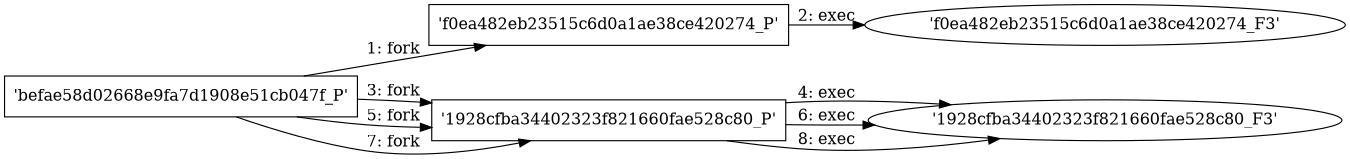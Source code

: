 digraph "D:\Learning\Paper\apt\基于CTI的攻击预警\Dataset\攻击图\ASGfromALLCTI\Vulnerability Spotlight Information disclosure, privilege escalation vulnerabilities in IOBit Advanced SystemCare Ultimate.dot" {
rankdir="LR"
size="9"
fixedsize="false"
splines="true"
nodesep=0.3
ranksep=0
fontsize=10
overlap="scalexy"
engine= "neato"
	"'befae58d02668e9fa7d1908e51cb047f_P'" [node_type=Process shape=box]
	"'f0ea482eb23515c6d0a1ae38ce420274_P'" [node_type=Process shape=box]
	"'befae58d02668e9fa7d1908e51cb047f_P'" -> "'f0ea482eb23515c6d0a1ae38ce420274_P'" [label="1: fork"]
	"'f0ea482eb23515c6d0a1ae38ce420274_P'" [node_type=Process shape=box]
	"'f0ea482eb23515c6d0a1ae38ce420274_F3'" [node_type=File shape=ellipse]
	"'f0ea482eb23515c6d0a1ae38ce420274_P'" -> "'f0ea482eb23515c6d0a1ae38ce420274_F3'" [label="2: exec"]
	"'befae58d02668e9fa7d1908e51cb047f_P'" [node_type=Process shape=box]
	"'1928cfba34402323f821660fae528c80_P'" [node_type=Process shape=box]
	"'befae58d02668e9fa7d1908e51cb047f_P'" -> "'1928cfba34402323f821660fae528c80_P'" [label="3: fork"]
	"'1928cfba34402323f821660fae528c80_P'" [node_type=Process shape=box]
	"'1928cfba34402323f821660fae528c80_F3'" [node_type=File shape=ellipse]
	"'1928cfba34402323f821660fae528c80_P'" -> "'1928cfba34402323f821660fae528c80_F3'" [label="4: exec"]
	"'befae58d02668e9fa7d1908e51cb047f_P'" [node_type=Process shape=box]
	"'1928cfba34402323f821660fae528c80_P'" [node_type=Process shape=box]
	"'befae58d02668e9fa7d1908e51cb047f_P'" -> "'1928cfba34402323f821660fae528c80_P'" [label="5: fork"]
	"'1928cfba34402323f821660fae528c80_P'" [node_type=Process shape=box]
	"'1928cfba34402323f821660fae528c80_F3'" [node_type=File shape=ellipse]
	"'1928cfba34402323f821660fae528c80_P'" -> "'1928cfba34402323f821660fae528c80_F3'" [label="6: exec"]
	"'befae58d02668e9fa7d1908e51cb047f_P'" [node_type=Process shape=box]
	"'1928cfba34402323f821660fae528c80_P'" [node_type=Process shape=box]
	"'befae58d02668e9fa7d1908e51cb047f_P'" -> "'1928cfba34402323f821660fae528c80_P'" [label="7: fork"]
	"'1928cfba34402323f821660fae528c80_P'" [node_type=Process shape=box]
	"'1928cfba34402323f821660fae528c80_F3'" [node_type=File shape=ellipse]
	"'1928cfba34402323f821660fae528c80_P'" -> "'1928cfba34402323f821660fae528c80_F3'" [label="8: exec"]
}
